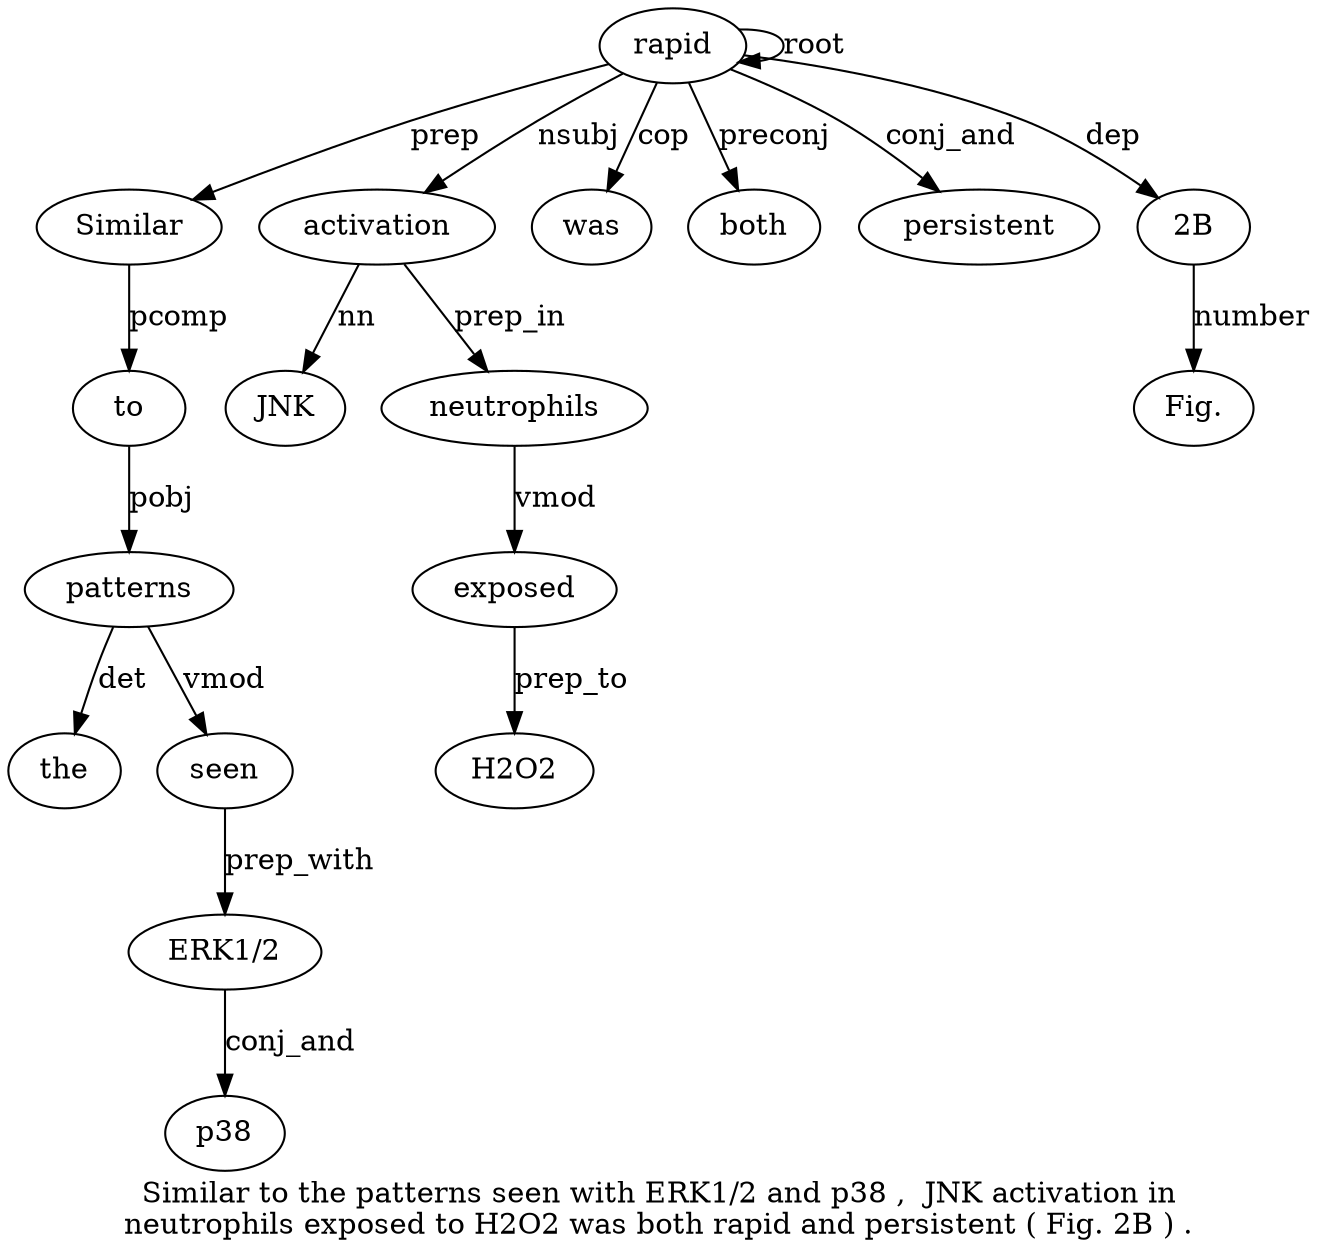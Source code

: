 digraph "Similar to the patterns seen with ERK1/2 and p38 ,  JNK activation in neutrophils exposed to H2O2 was both rapid and persistent ( Fig. 2B ) ." {
label="Similar to the patterns seen with ERK1/2 and p38 ,  JNK activation in
neutrophils exposed to H2O2 was both rapid and persistent ( Fig. 2B ) .";
rapid20 [style=filled, fillcolor=white, label=rapid];
Similar1 [style=filled, fillcolor=white, label=Similar];
rapid20 -> Similar1  [label=prep];
to2 [style=filled, fillcolor=white, label=to];
Similar1 -> to2  [label=pcomp];
patterns4 [style=filled, fillcolor=white, label=patterns];
the3 [style=filled, fillcolor=white, label=the];
patterns4 -> the3  [label=det];
to2 -> patterns4  [label=pobj];
seen5 [style=filled, fillcolor=white, label=seen];
patterns4 -> seen5  [label=vmod];
"ERK1/27" [style=filled, fillcolor=white, label="ERK1/2"];
seen5 -> "ERK1/27"  [label=prep_with];
p389 [style=filled, fillcolor=white, label=p38];
"ERK1/27" -> p389  [label=conj_and];
activation12 [style=filled, fillcolor=white, label=activation];
JNK11 [style=filled, fillcolor=white, label=JNK];
activation12 -> JNK11  [label=nn];
rapid20 -> activation12  [label=nsubj];
neutrophils14 [style=filled, fillcolor=white, label=neutrophils];
activation12 -> neutrophils14  [label=prep_in];
exposed15 [style=filled, fillcolor=white, label=exposed];
neutrophils14 -> exposed15  [label=vmod];
H2O217 [style=filled, fillcolor=white, label=H2O2];
exposed15 -> H2O217  [label=prep_to];
was18 [style=filled, fillcolor=white, label=was];
rapid20 -> was18  [label=cop];
both19 [style=filled, fillcolor=white, label=both];
rapid20 -> both19  [label=preconj];
rapid20 -> rapid20  [label=root];
persistent22 [style=filled, fillcolor=white, label=persistent];
rapid20 -> persistent22  [label=conj_and];
"2B25" [style=filled, fillcolor=white, label="2B"];
"Fig.24" [style=filled, fillcolor=white, label="Fig."];
"2B25" -> "Fig.24"  [label=number];
rapid20 -> "2B25"  [label=dep];
}
